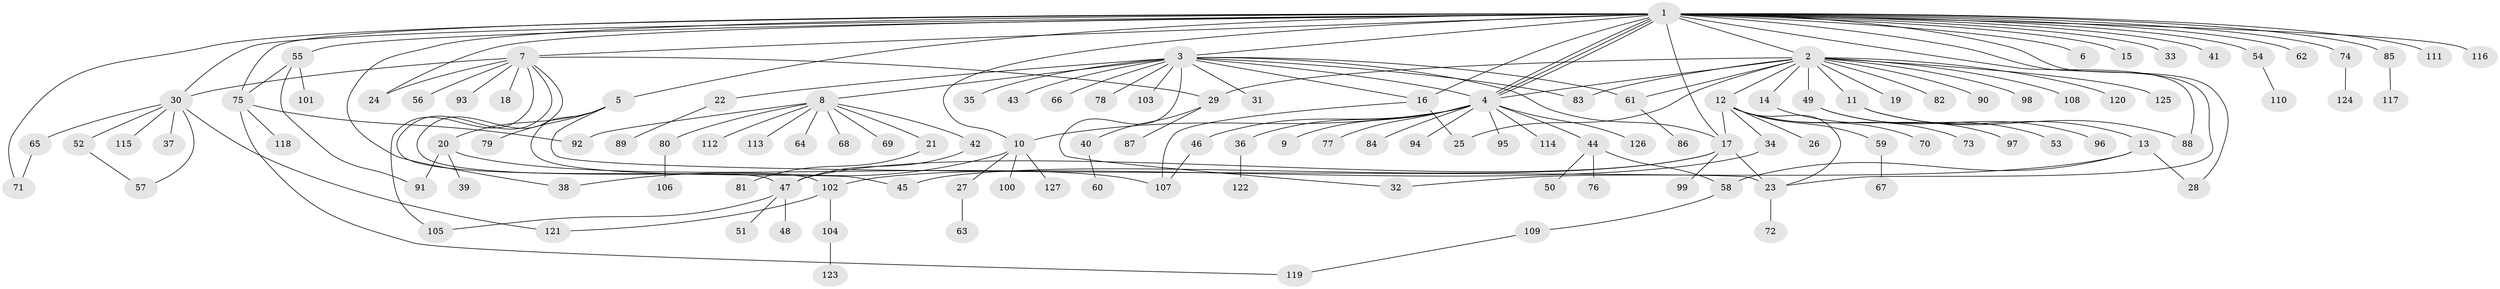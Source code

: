 // Generated by graph-tools (version 1.1) at 2025/47/03/09/25 04:47:30]
// undirected, 127 vertices, 162 edges
graph export_dot {
graph [start="1"]
  node [color=gray90,style=filled];
  1;
  2;
  3;
  4;
  5;
  6;
  7;
  8;
  9;
  10;
  11;
  12;
  13;
  14;
  15;
  16;
  17;
  18;
  19;
  20;
  21;
  22;
  23;
  24;
  25;
  26;
  27;
  28;
  29;
  30;
  31;
  32;
  33;
  34;
  35;
  36;
  37;
  38;
  39;
  40;
  41;
  42;
  43;
  44;
  45;
  46;
  47;
  48;
  49;
  50;
  51;
  52;
  53;
  54;
  55;
  56;
  57;
  58;
  59;
  60;
  61;
  62;
  63;
  64;
  65;
  66;
  67;
  68;
  69;
  70;
  71;
  72;
  73;
  74;
  75;
  76;
  77;
  78;
  79;
  80;
  81;
  82;
  83;
  84;
  85;
  86;
  87;
  88;
  89;
  90;
  91;
  92;
  93;
  94;
  95;
  96;
  97;
  98;
  99;
  100;
  101;
  102;
  103;
  104;
  105;
  106;
  107;
  108;
  109;
  110;
  111;
  112;
  113;
  114;
  115;
  116;
  117;
  118;
  119;
  120;
  121;
  122;
  123;
  124;
  125;
  126;
  127;
  1 -- 2;
  1 -- 3;
  1 -- 4;
  1 -- 4;
  1 -- 4;
  1 -- 5;
  1 -- 6;
  1 -- 7;
  1 -- 10;
  1 -- 15;
  1 -- 16;
  1 -- 17;
  1 -- 23;
  1 -- 24;
  1 -- 28;
  1 -- 30;
  1 -- 33;
  1 -- 38;
  1 -- 41;
  1 -- 54;
  1 -- 55;
  1 -- 62;
  1 -- 71;
  1 -- 74;
  1 -- 75;
  1 -- 85;
  1 -- 88;
  1 -- 111;
  1 -- 116;
  2 -- 4;
  2 -- 11;
  2 -- 12;
  2 -- 14;
  2 -- 19;
  2 -- 25;
  2 -- 29;
  2 -- 49;
  2 -- 61;
  2 -- 82;
  2 -- 83;
  2 -- 90;
  2 -- 98;
  2 -- 108;
  2 -- 120;
  2 -- 125;
  3 -- 4;
  3 -- 8;
  3 -- 16;
  3 -- 17;
  3 -- 22;
  3 -- 31;
  3 -- 32;
  3 -- 35;
  3 -- 43;
  3 -- 61;
  3 -- 66;
  3 -- 78;
  3 -- 83;
  3 -- 103;
  4 -- 9;
  4 -- 10;
  4 -- 36;
  4 -- 44;
  4 -- 46;
  4 -- 77;
  4 -- 84;
  4 -- 94;
  4 -- 95;
  4 -- 114;
  4 -- 126;
  5 -- 20;
  5 -- 23;
  5 -- 45;
  5 -- 79;
  7 -- 18;
  7 -- 24;
  7 -- 29;
  7 -- 30;
  7 -- 47;
  7 -- 56;
  7 -- 93;
  7 -- 102;
  7 -- 105;
  8 -- 21;
  8 -- 42;
  8 -- 64;
  8 -- 68;
  8 -- 69;
  8 -- 80;
  8 -- 92;
  8 -- 112;
  8 -- 113;
  10 -- 27;
  10 -- 38;
  10 -- 100;
  10 -- 127;
  11 -- 13;
  11 -- 88;
  12 -- 17;
  12 -- 23;
  12 -- 26;
  12 -- 34;
  12 -- 59;
  12 -- 70;
  12 -- 73;
  13 -- 28;
  13 -- 32;
  13 -- 58;
  14 -- 97;
  16 -- 25;
  16 -- 107;
  17 -- 23;
  17 -- 45;
  17 -- 47;
  17 -- 99;
  20 -- 39;
  20 -- 91;
  20 -- 107;
  21 -- 81;
  22 -- 89;
  23 -- 72;
  27 -- 63;
  29 -- 40;
  29 -- 87;
  30 -- 37;
  30 -- 52;
  30 -- 57;
  30 -- 65;
  30 -- 115;
  30 -- 121;
  34 -- 102;
  36 -- 122;
  40 -- 60;
  42 -- 47;
  44 -- 50;
  44 -- 58;
  44 -- 76;
  46 -- 107;
  47 -- 48;
  47 -- 51;
  47 -- 105;
  49 -- 53;
  49 -- 96;
  52 -- 57;
  54 -- 110;
  55 -- 75;
  55 -- 91;
  55 -- 101;
  58 -- 109;
  59 -- 67;
  61 -- 86;
  65 -- 71;
  74 -- 124;
  75 -- 92;
  75 -- 118;
  75 -- 119;
  80 -- 106;
  85 -- 117;
  102 -- 104;
  102 -- 121;
  104 -- 123;
  109 -- 119;
}
